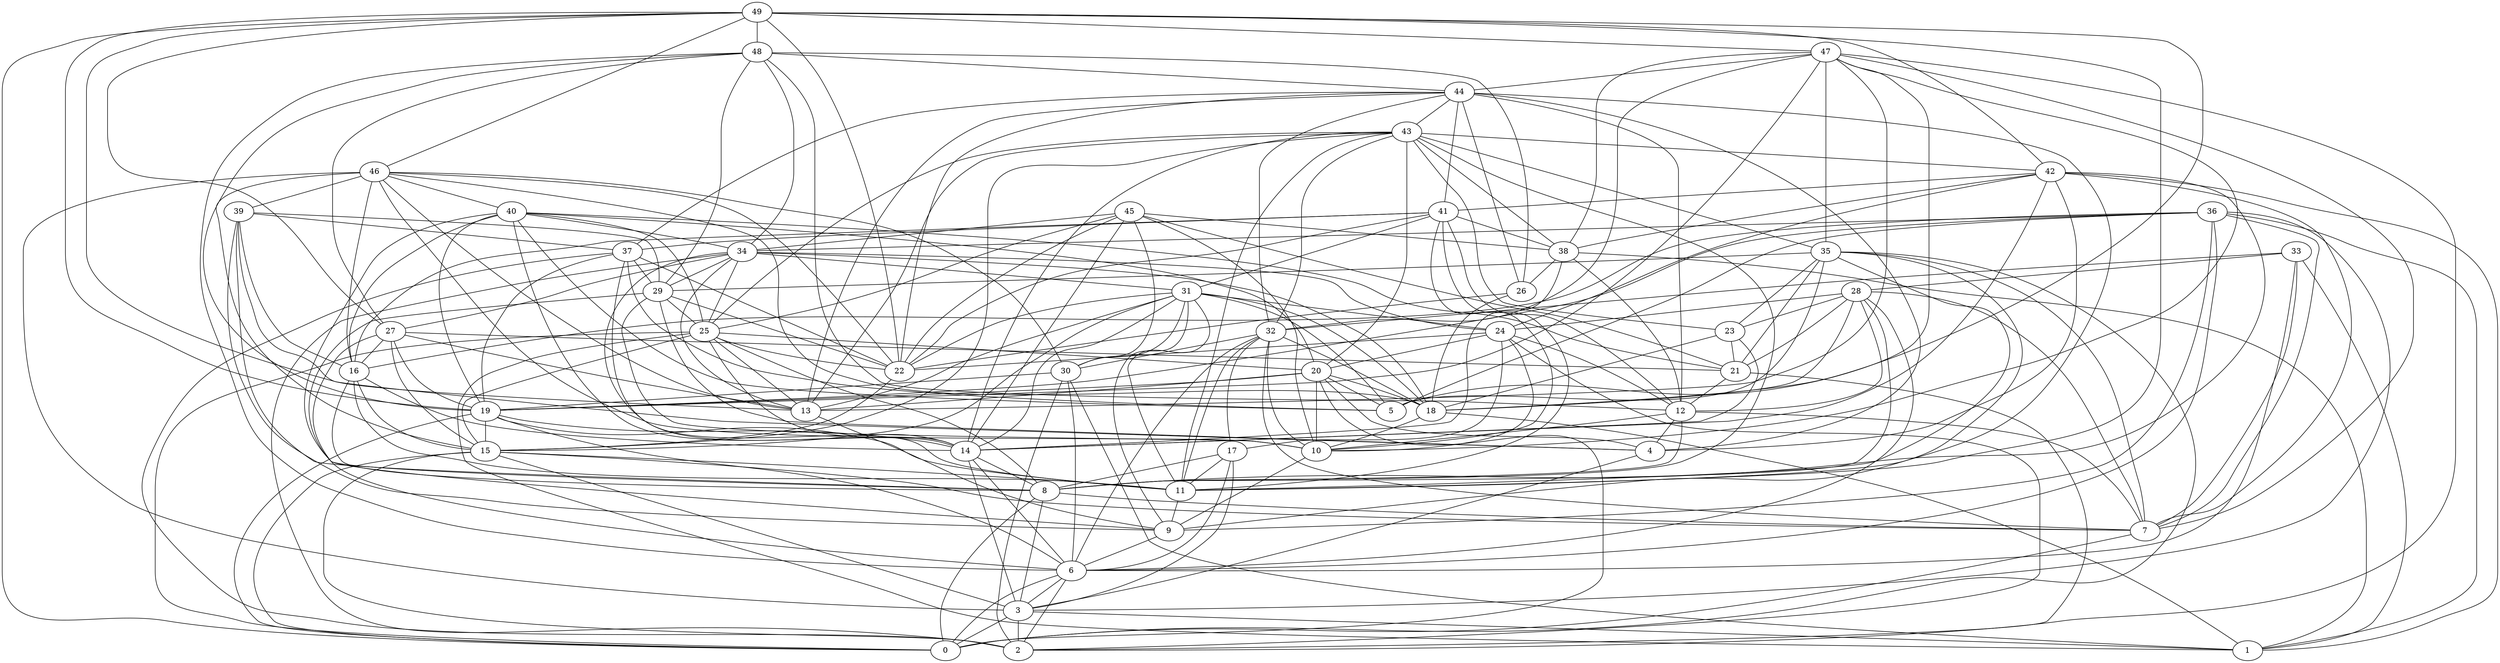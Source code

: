 graph Gil50_20 {
0;
1;
2;
3;
4;
5;
6;
7;
8;
9;
10;
11;
12;
13;
14;
15;
16;
17;
18;
19;
20;
21;
22;
23;
24;
25;
26;
27;
28;
29;
30;
31;
32;
33;
34;
35;
36;
37;
38;
39;
40;
41;
42;
43;
44;
45;
46;
47;
48;
49;
3 -- 0 [color=black];
3 -- 1 [color=black];
3 -- 2 [color=black];
4 -- 3 [color=black];
6 -- 0 [color=black];
6 -- 2 [color=black];
6 -- 3 [color=black];
7 -- 0 [color=black];
8 -- 0 [color=black];
8 -- 3 [color=black];
8 -- 7 [color=black];
9 -- 6 [color=black];
10 -- 9 [color=black];
11 -- 9 [color=black];
12 -- 4 [color=black];
12 -- 7 [color=black];
12 -- 8 [color=black];
12 -- 10 [color=black];
13 -- 9 [color=black];
14 -- 3 [color=black];
14 -- 6 [color=black];
14 -- 8 [color=black];
15 -- 0 [color=black];
15 -- 2 [color=black];
15 -- 3 [color=black];
15 -- 7 [color=black];
15 -- 11 [color=black];
16 -- 8 [color=black];
16 -- 11 [color=black];
16 -- 14 [color=black];
16 -- 15 [color=black];
17 -- 3 [color=black];
17 -- 6 [color=black];
17 -- 8 [color=black];
17 -- 11 [color=black];
18 -- 1 [color=black];
18 -- 10 [color=black];
19 -- 0 [color=black];
19 -- 6 [color=black];
19 -- 11 [color=black];
19 -- 14 [color=black];
19 -- 15 [color=black];
20 -- 0 [color=black];
20 -- 4 [color=black];
20 -- 5 [color=black];
20 -- 10 [color=black];
20 -- 13 [color=black];
20 -- 18 [color=black];
20 -- 19 [color=black];
21 -- 2 [color=black];
21 -- 12 [color=black];
22 -- 15 [color=black];
23 -- 14 [color=black];
23 -- 18 [color=black];
23 -- 21 [color=black];
24 -- 2 [color=black];
24 -- 10 [color=black];
24 -- 12 [color=black];
24 -- 17 [color=black];
24 -- 20 [color=black];
24 -- 22 [color=black];
25 -- 0 [color=black];
25 -- 1 [color=black];
25 -- 8 [color=black];
25 -- 13 [color=black];
25 -- 14 [color=black];
25 -- 15 [color=black];
25 -- 20 [color=black];
25 -- 22 [color=black];
26 -- 18 [color=black];
26 -- 22 [color=black];
27 -- 6 [color=black];
27 -- 13 [color=black];
27 -- 15 [color=black];
27 -- 16 [color=black];
27 -- 19 [color=black];
27 -- 21 [color=black];
28 -- 6 [color=black];
28 -- 7 [color=black];
28 -- 8 [color=black];
28 -- 12 [color=black];
28 -- 18 [color=black];
28 -- 21 [color=black];
28 -- 23 [color=black];
28 -- 24 [color=black];
29 -- 4 [color=black];
29 -- 9 [color=black];
29 -- 10 [color=black];
29 -- 22 [color=black];
29 -- 25 [color=black];
30 -- 1 [color=black];
30 -- 2 [color=black];
30 -- 6 [color=black];
30 -- 19 [color=black];
31 -- 5 [color=black];
31 -- 9 [color=black];
31 -- 11 [color=black];
31 -- 13 [color=black];
31 -- 14 [color=black];
31 -- 15 [color=black];
31 -- 18 [color=black];
31 -- 22 [color=black];
31 -- 24 [color=black];
31 -- 30 [color=black];
32 -- 6 [color=black];
32 -- 7 [color=black];
32 -- 10 [color=black];
32 -- 11 [color=black];
32 -- 17 [color=black];
32 -- 18 [color=black];
32 -- 30 [color=black];
33 -- 1 [color=black];
33 -- 6 [color=black];
33 -- 7 [color=black];
33 -- 28 [color=black];
33 -- 32 [color=black];
34 -- 2 [color=black];
34 -- 11 [color=black];
34 -- 13 [color=black];
34 -- 18 [color=black];
34 -- 24 [color=black];
34 -- 25 [color=black];
34 -- 27 [color=black];
34 -- 29 [color=black];
34 -- 31 [color=black];
35 -- 0 [color=black];
35 -- 5 [color=black];
35 -- 7 [color=black];
35 -- 9 [color=black];
35 -- 11 [color=black];
35 -- 21 [color=black];
35 -- 23 [color=black];
35 -- 29 [color=black];
36 -- 1 [color=black];
36 -- 3 [color=black];
36 -- 5 [color=black];
36 -- 6 [color=black];
36 -- 7 [color=black];
36 -- 9 [color=black];
36 -- 16 [color=black];
36 -- 19 [color=black];
36 -- 34 [color=black];
37 -- 2 [color=black];
37 -- 5 [color=black];
37 -- 14 [color=black];
37 -- 19 [color=black];
37 -- 22 [color=black];
37 -- 29 [color=black];
38 -- 1 [color=black];
38 -- 12 [color=black];
38 -- 14 [color=black];
38 -- 26 [color=black];
39 -- 4 [color=black];
39 -- 8 [color=black];
39 -- 9 [color=black];
39 -- 16 [color=black];
39 -- 29 [color=black];
39 -- 37 [color=black];
40 -- 5 [color=black];
40 -- 8 [color=black];
40 -- 14 [color=black];
40 -- 16 [color=black];
40 -- 19 [color=black];
40 -- 20 [color=black];
40 -- 21 [color=black];
40 -- 25 [color=black];
40 -- 34 [color=black];
41 -- 10 [color=black];
41 -- 11 [color=black];
41 -- 12 [color=black];
41 -- 16 [color=black];
41 -- 22 [color=black];
41 -- 31 [color=black];
41 -- 37 [color=black];
41 -- 38 [color=black];
42 -- 1 [color=black];
42 -- 4 [color=black];
42 -- 7 [color=black];
42 -- 8 [color=black];
42 -- 14 [color=black];
42 -- 24 [color=black];
42 -- 38 [color=black];
42 -- 41 [color=black];
43 -- 8 [color=black];
43 -- 11 [color=black];
43 -- 13 [color=black];
43 -- 14 [color=black];
43 -- 15 [color=black];
43 -- 20 [color=black];
43 -- 23 [color=black];
43 -- 25 [color=black];
43 -- 32 [color=black];
43 -- 35 [color=black];
43 -- 38 [color=black];
43 -- 42 [color=black];
44 -- 4 [color=black];
44 -- 11 [color=black];
44 -- 12 [color=black];
44 -- 13 [color=black];
44 -- 22 [color=black];
44 -- 26 [color=black];
44 -- 32 [color=black];
44 -- 37 [color=black];
44 -- 41 [color=black];
44 -- 43 [color=black];
45 -- 10 [color=black];
45 -- 14 [color=black];
45 -- 21 [color=black];
45 -- 22 [color=black];
45 -- 25 [color=black];
45 -- 30 [color=black];
45 -- 34 [color=black];
45 -- 38 [color=black];
46 -- 3 [color=black];
46 -- 10 [color=black];
46 -- 13 [color=black];
46 -- 15 [color=black];
46 -- 16 [color=black];
46 -- 18 [color=black];
46 -- 22 [color=black];
46 -- 30 [color=black];
46 -- 39 [color=black];
46 -- 40 [color=black];
47 -- 2 [color=black];
47 -- 5 [color=black];
47 -- 7 [color=black];
47 -- 10 [color=black];
47 -- 13 [color=black];
47 -- 19 [color=black];
47 -- 32 [color=black];
47 -- 35 [color=black];
47 -- 38 [color=black];
47 -- 44 [color=black];
48 -- 6 [color=black];
48 -- 12 [color=black];
48 -- 19 [color=black];
48 -- 26 [color=black];
48 -- 27 [color=black];
48 -- 29 [color=black];
48 -- 34 [color=black];
48 -- 44 [color=black];
49 -- 0 [color=black];
49 -- 11 [color=black];
49 -- 13 [color=black];
49 -- 18 [color=black];
49 -- 19 [color=black];
49 -- 22 [color=black];
49 -- 27 [color=black];
49 -- 42 [color=black];
49 -- 46 [color=black];
49 -- 47 [color=black];
49 -- 48 [color=black];
}